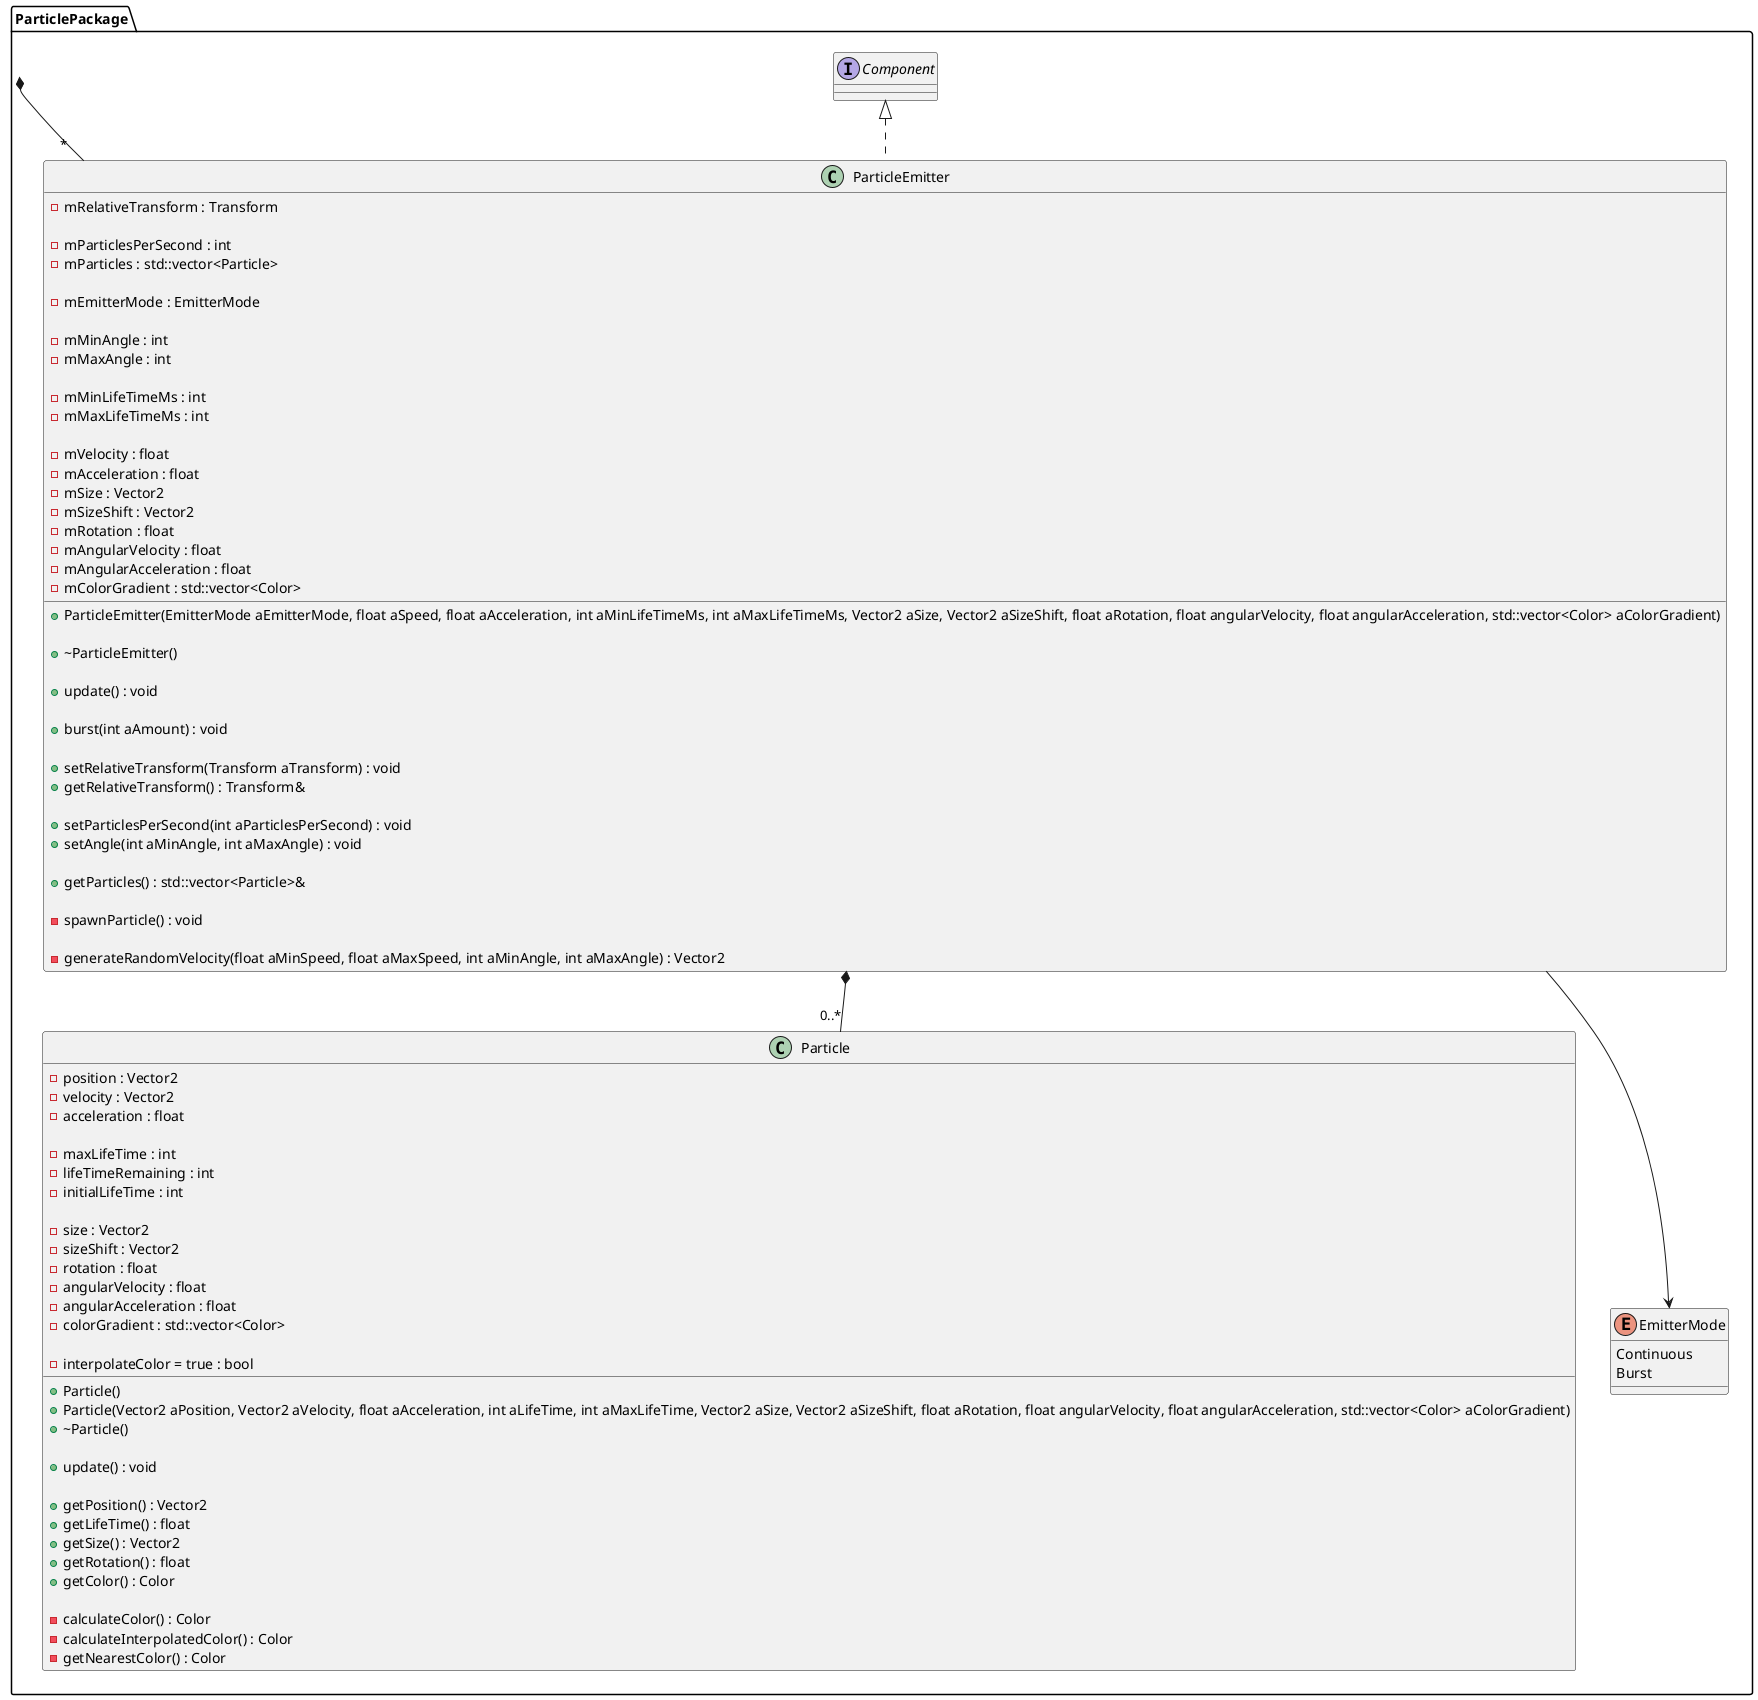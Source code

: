 @startuml particleEmitterPackageClassDiagram

package ParticlePackage{
class Particle {
    + Particle()
    + Particle(Vector2 aPosition, Vector2 aVelocity, float aAcceleration, int aLifeTime, int aMaxLifeTime, Vector2 aSize, Vector2 aSizeShift, float aRotation, float angularVelocity, float angularAcceleration, std::vector<Color> aColorGradient)
    + ~Particle() 

    + update() : void 

    + getPosition() : Vector2 
    + getLifeTime() : float 
    + getSize() : Vector2 
    + getRotation() : float 
    + getColor() : Color 

    - calculateColor() : Color 
    - calculateInterpolatedColor() : Color 
    - getNearestColor() : Color 

    - position : Vector2 
    - velocity : Vector2 
    - acceleration : float 

    - maxLifeTime : int 
    - lifeTimeRemaining : int 
    - initialLifeTime : int 

    - size : Vector2 
    - sizeShift : Vector2 
    - rotation : float 
    - angularVelocity : float 
    - angularAcceleration : float 
    - colorGradient : std::vector<Color> 

    - interpolateColor = true : bool 
}

enum EmitterMode {
    Continuous
    Burst
}

class ParticleEmitter implements Component{
    + ParticleEmitter(EmitterMode aEmitterMode, float aSpeed, float aAcceleration, int aMinLifeTimeMs, int aMaxLifeTimeMs, Vector2 aSize, Vector2 aSizeShift, float aRotation, float angularVelocity, float angularAcceleration, std::vector<Color> aColorGradient)

    + ~ParticleEmitter()

    + update() : void

    + burst(int aAmount) : void

    + setRelativeTransform(Transform aTransform) : void
    + getRelativeTransform() : Transform& 

    + setParticlesPerSecond(int aParticlesPerSecond) : void 
    + setAngle(int aMinAngle, int aMaxAngle) : void 

    + getParticles() : std::vector<Particle>& 

    - spawnParticle() : void 

    - generateRandomVelocity(float aMinSpeed, float aMaxSpeed, int aMinAngle, int aMaxAngle) : Vector2 

    - mRelativeTransform : Transform 

    - mParticlesPerSecond : int 
    - mParticles : std::vector<Particle> 

    - mEmitterMode : EmitterMode 

    - mMinAngle : int 
    - mMaxAngle : int 

    - mMinLifeTimeMs : int 
    - mMaxLifeTimeMs : int 

    - mVelocity : float 
    - mAcceleration : float 
    - mSize : Vector2 
    - mSizeShift : Vector2 
    - mRotation : float 
    - mAngularVelocity : float 
    - mAngularAcceleration : float 
    - mColorGradient : std::vector<Color> 
}

ParticleEmitter *-- "0..*" Particle
ParticleEmitter --> EmitterMode

}

ParticlePackage *-- "*" ParticleEmitter

@enduml